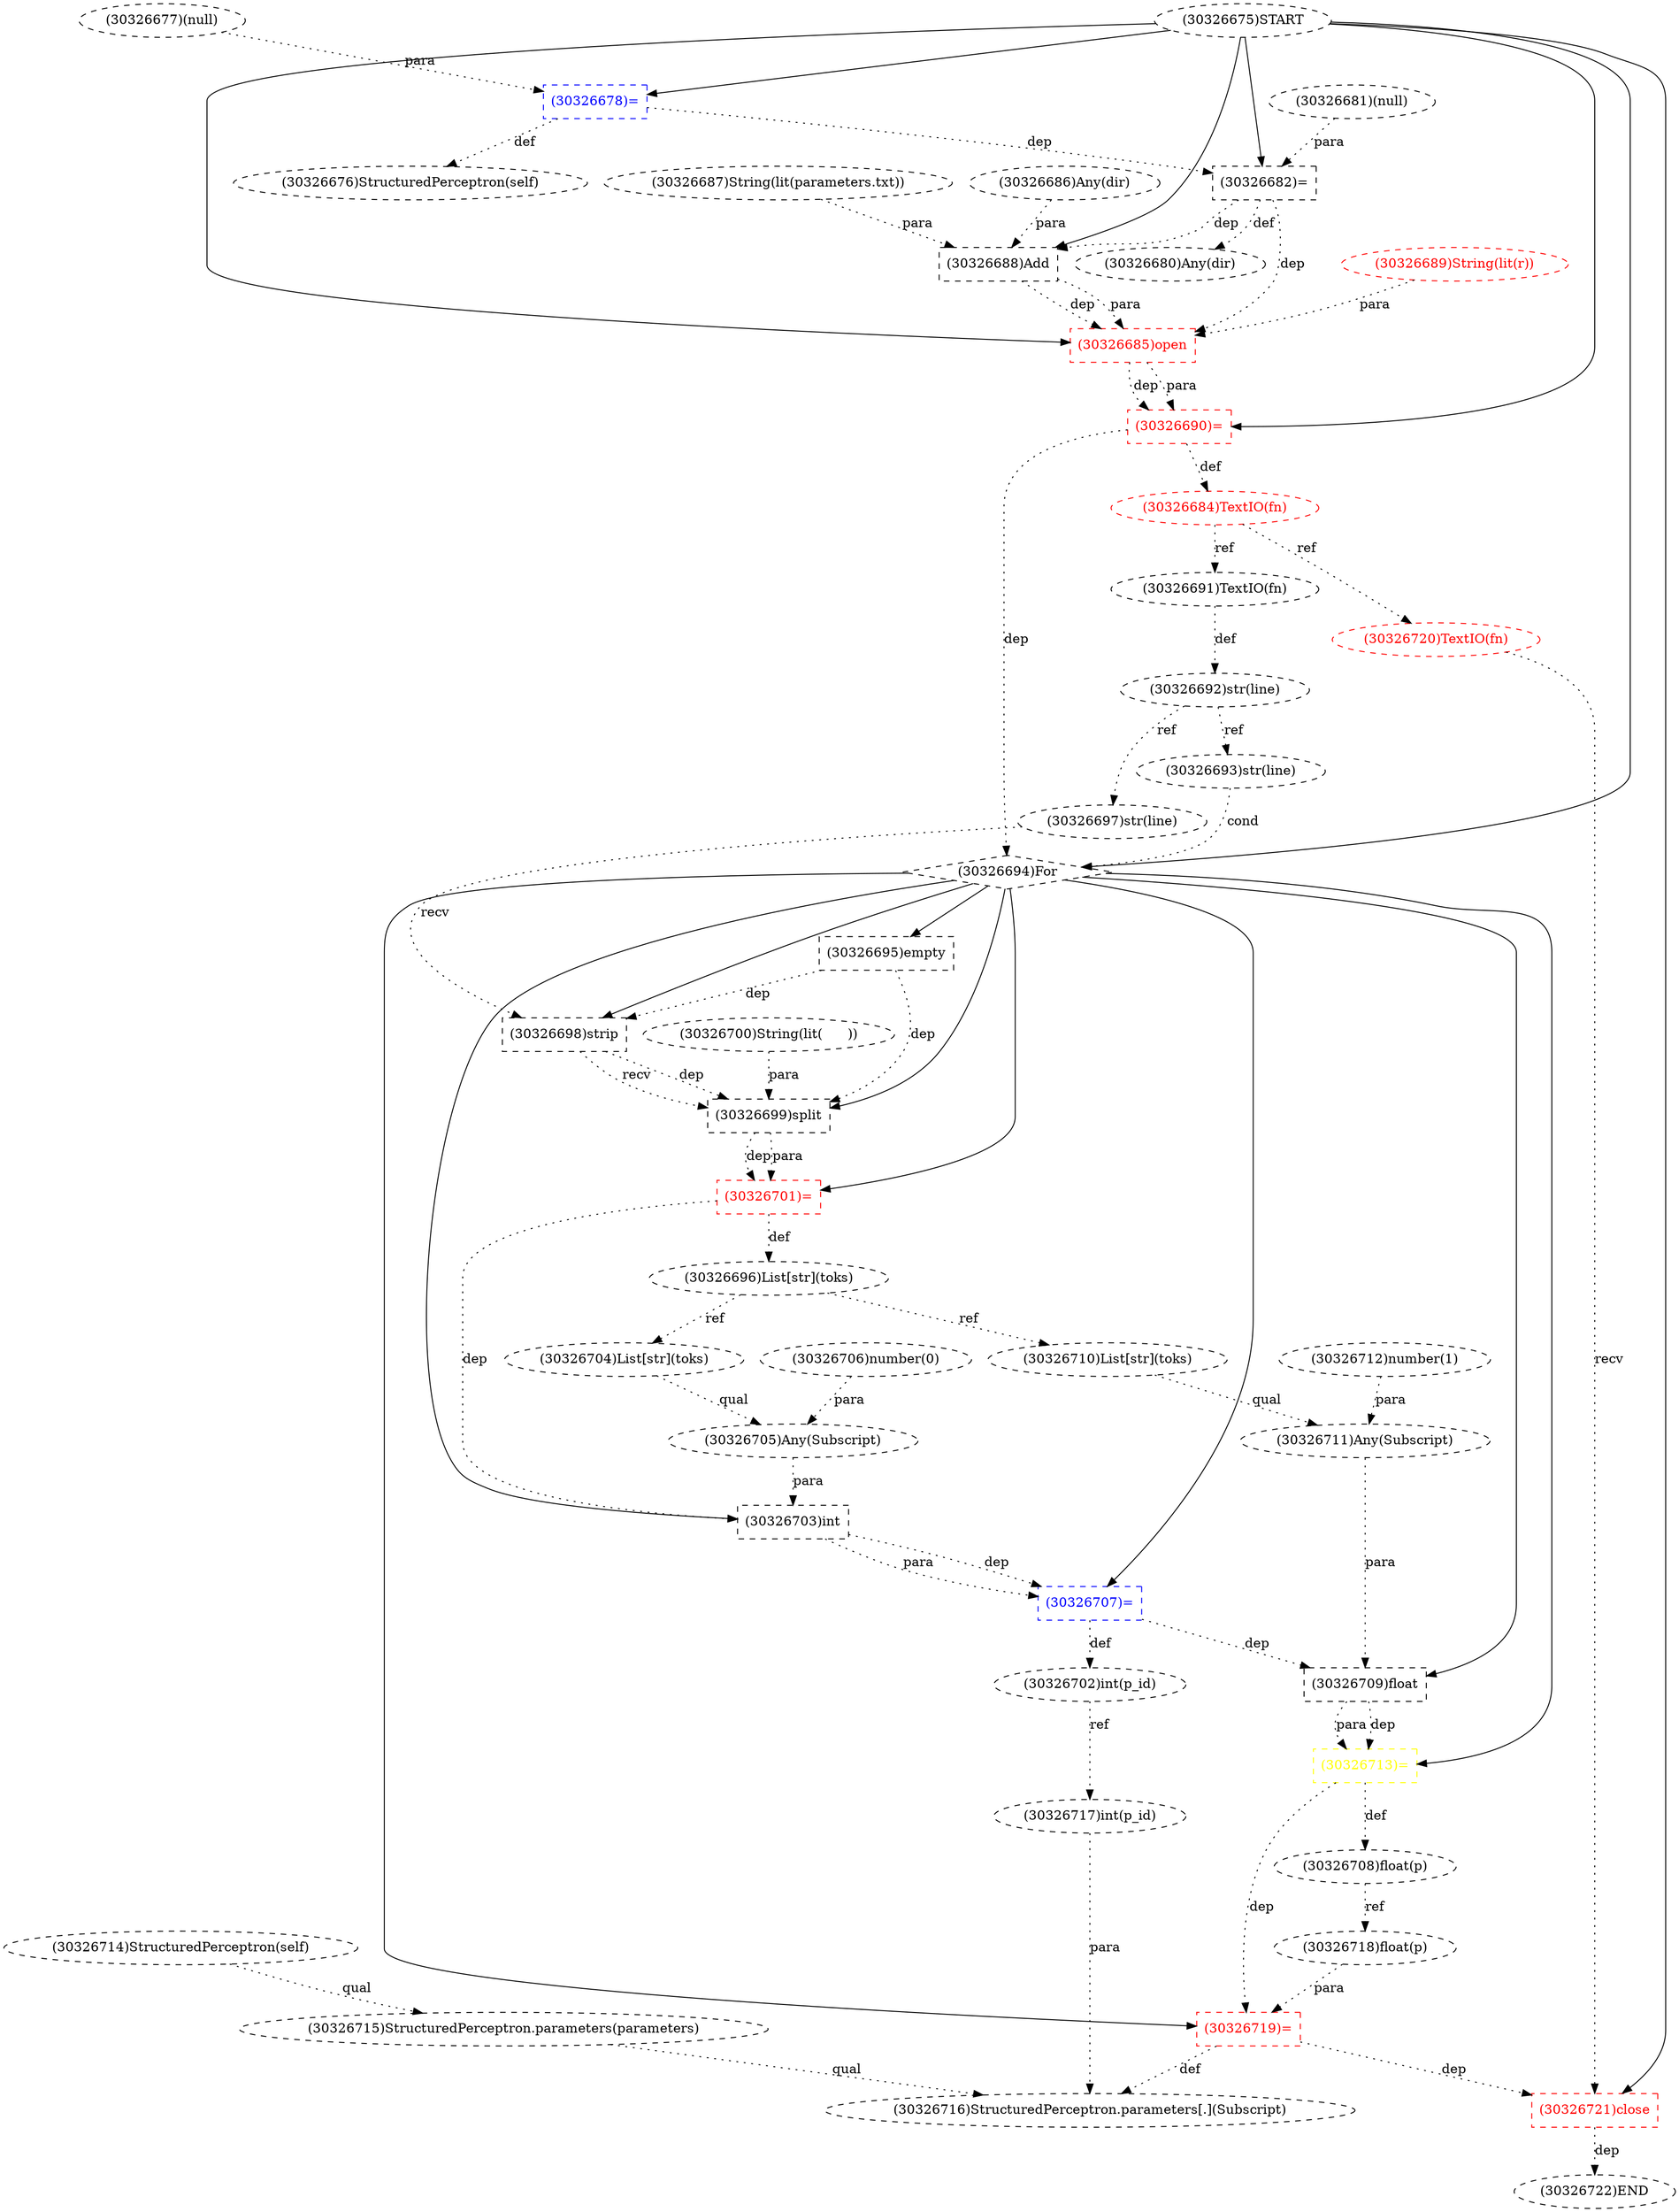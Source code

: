 digraph G {
1 [label="(30326714)StructuredPerceptron(self)" shape=ellipse style=dashed]
2 [label="(30326715)StructuredPerceptron.parameters(parameters)" shape=ellipse style=dashed]
3 [label="(30326680)Any(dir)" shape=ellipse style=dashed]
4 [label="(30326692)str(line)" shape=ellipse style=dashed]
5 [label="(30326689)String(lit(r))" shape=ellipse style=dashed color=red fontcolor=red]
6 [label="(30326712)number(1)" shape=ellipse style=dashed]
7 [label="(30326717)int(p_id)" shape=ellipse style=dashed]
8 [label="(30326718)float(p)" shape=ellipse style=dashed]
9 [label="(30326707)=" shape=box style=dashed color=blue fontcolor=blue]
10 [label="(30326684)TextIO(fn)" shape=ellipse style=dashed color=red fontcolor=red]
11 [label="(30326690)=" shape=box style=dashed color=red fontcolor=red]
12 [label="(30326701)=" shape=box style=dashed color=red fontcolor=red]
13 [label="(30326711)Any(Subscript)" shape=ellipse style=dashed]
14 [label="(30326681)(null)" shape=ellipse style=dashed]
15 [label="(30326688)Add" shape=box style=dashed]
16 [label="(30326702)int(p_id)" shape=ellipse style=dashed]
17 [label="(30326708)float(p)" shape=ellipse style=dashed]
18 [label="(30326700)String(lit(	))" shape=ellipse style=dashed]
19 [label="(30326682)=" shape=box style=dashed color=black fontcolor=black]
20 [label="(30326704)List[str](toks)" shape=ellipse style=dashed]
21 [label="(30326709)float" shape=box style=dashed]
22 [label="(30326710)List[str](toks)" shape=ellipse style=dashed]
23 [label="(30326696)List[str](toks)" shape=ellipse style=dashed]
24 [label="(30326716)StructuredPerceptron.parameters[.](Subscript)" shape=ellipse style=dashed]
25 [label="(30326713)=" shape=box style=dashed color=yellow fontcolor=yellow]
26 [label="(30326698)strip" shape=box style=dashed]
27 [label="(30326697)str(line)" shape=ellipse style=dashed]
28 [label="(30326699)split" shape=box style=dashed]
29 [label="(30326706)number(0)" shape=ellipse style=dashed]
30 [label="(30326678)=" shape=box style=dashed color=blue fontcolor=blue]
31 [label="(30326705)Any(Subscript)" shape=ellipse style=dashed]
32 [label="(30326677)(null)" shape=ellipse style=dashed]
33 [label="(30326691)TextIO(fn)" shape=ellipse style=dashed]
34 [label="(30326695)empty" shape=box style=dashed]
35 [label="(30326721)close" shape=box style=dashed color=red fontcolor=red]
36 [label="(30326685)open" shape=box style=dashed color=red fontcolor=red]
37 [label="(30326687)String(lit(parameters.txt))" shape=ellipse style=dashed]
38 [label="(30326719)=" shape=box style=dashed color=red fontcolor=red]
39 [label="(30326676)StructuredPerceptron(self)" shape=ellipse style=dashed]
40 [label="(30326703)int" shape=box style=dashed]
41 [label="(30326722)END" style=dashed]
42 [label="(30326686)Any(dir)" shape=ellipse style=dashed]
43 [label="(30326720)TextIO(fn)" shape=ellipse style=dashed color=red fontcolor=red]
44 [label="(30326694)For" shape=diamond style=dashed]
45 [label="(30326675)START" style=dashed]
46 [label="(30326693)str(line)" shape=ellipse style=dashed]
1 -> 2 [label="qual" style=dotted];
19 -> 3 [label="def" style=dotted];
33 -> 4 [label="def" style=dotted];
16 -> 7 [label="ref" style=dotted];
17 -> 8 [label="ref" style=dotted];
44 -> 9 [label="" style=solid];
40 -> 9 [label="dep" style=dotted];
40 -> 9 [label="para" style=dotted];
11 -> 10 [label="def" style=dotted];
45 -> 11 [label="" style=solid];
36 -> 11 [label="dep" style=dotted];
36 -> 11 [label="para" style=dotted];
44 -> 12 [label="" style=solid];
28 -> 12 [label="dep" style=dotted];
28 -> 12 [label="para" style=dotted];
22 -> 13 [label="qual" style=dotted];
6 -> 13 [label="para" style=dotted];
45 -> 15 [label="" style=solid];
42 -> 15 [label="para" style=dotted];
37 -> 15 [label="para" style=dotted];
19 -> 15 [label="dep" style=dotted];
9 -> 16 [label="def" style=dotted];
25 -> 17 [label="def" style=dotted];
45 -> 19 [label="" style=solid];
14 -> 19 [label="para" style=dotted];
30 -> 19 [label="dep" style=dotted];
23 -> 20 [label="ref" style=dotted];
44 -> 21 [label="" style=solid];
13 -> 21 [label="para" style=dotted];
9 -> 21 [label="dep" style=dotted];
23 -> 22 [label="ref" style=dotted];
12 -> 23 [label="def" style=dotted];
2 -> 24 [label="qual" style=dotted];
7 -> 24 [label="para" style=dotted];
38 -> 24 [label="def" style=dotted];
44 -> 25 [label="" style=solid];
21 -> 25 [label="dep" style=dotted];
21 -> 25 [label="para" style=dotted];
44 -> 26 [label="" style=solid];
27 -> 26 [label="recv" style=dotted];
34 -> 26 [label="dep" style=dotted];
4 -> 27 [label="ref" style=dotted];
44 -> 28 [label="" style=solid];
26 -> 28 [label="dep" style=dotted];
26 -> 28 [label="recv" style=dotted];
18 -> 28 [label="para" style=dotted];
34 -> 28 [label="dep" style=dotted];
45 -> 30 [label="" style=solid];
32 -> 30 [label="para" style=dotted];
20 -> 31 [label="qual" style=dotted];
29 -> 31 [label="para" style=dotted];
10 -> 33 [label="ref" style=dotted];
44 -> 34 [label="" style=solid];
45 -> 35 [label="" style=solid];
43 -> 35 [label="recv" style=dotted];
38 -> 35 [label="dep" style=dotted];
45 -> 36 [label="" style=solid];
15 -> 36 [label="dep" style=dotted];
15 -> 36 [label="para" style=dotted];
5 -> 36 [label="para" style=dotted];
19 -> 36 [label="dep" style=dotted];
44 -> 38 [label="" style=solid];
8 -> 38 [label="para" style=dotted];
25 -> 38 [label="dep" style=dotted];
30 -> 39 [label="def" style=dotted];
44 -> 40 [label="" style=solid];
31 -> 40 [label="para" style=dotted];
12 -> 40 [label="dep" style=dotted];
35 -> 41 [label="dep" style=dotted];
10 -> 43 [label="ref" style=dotted];
45 -> 44 [label="" style=solid];
46 -> 44 [label="cond" style=dotted];
11 -> 44 [label="dep" style=dotted];
4 -> 46 [label="ref" style=dotted];
}